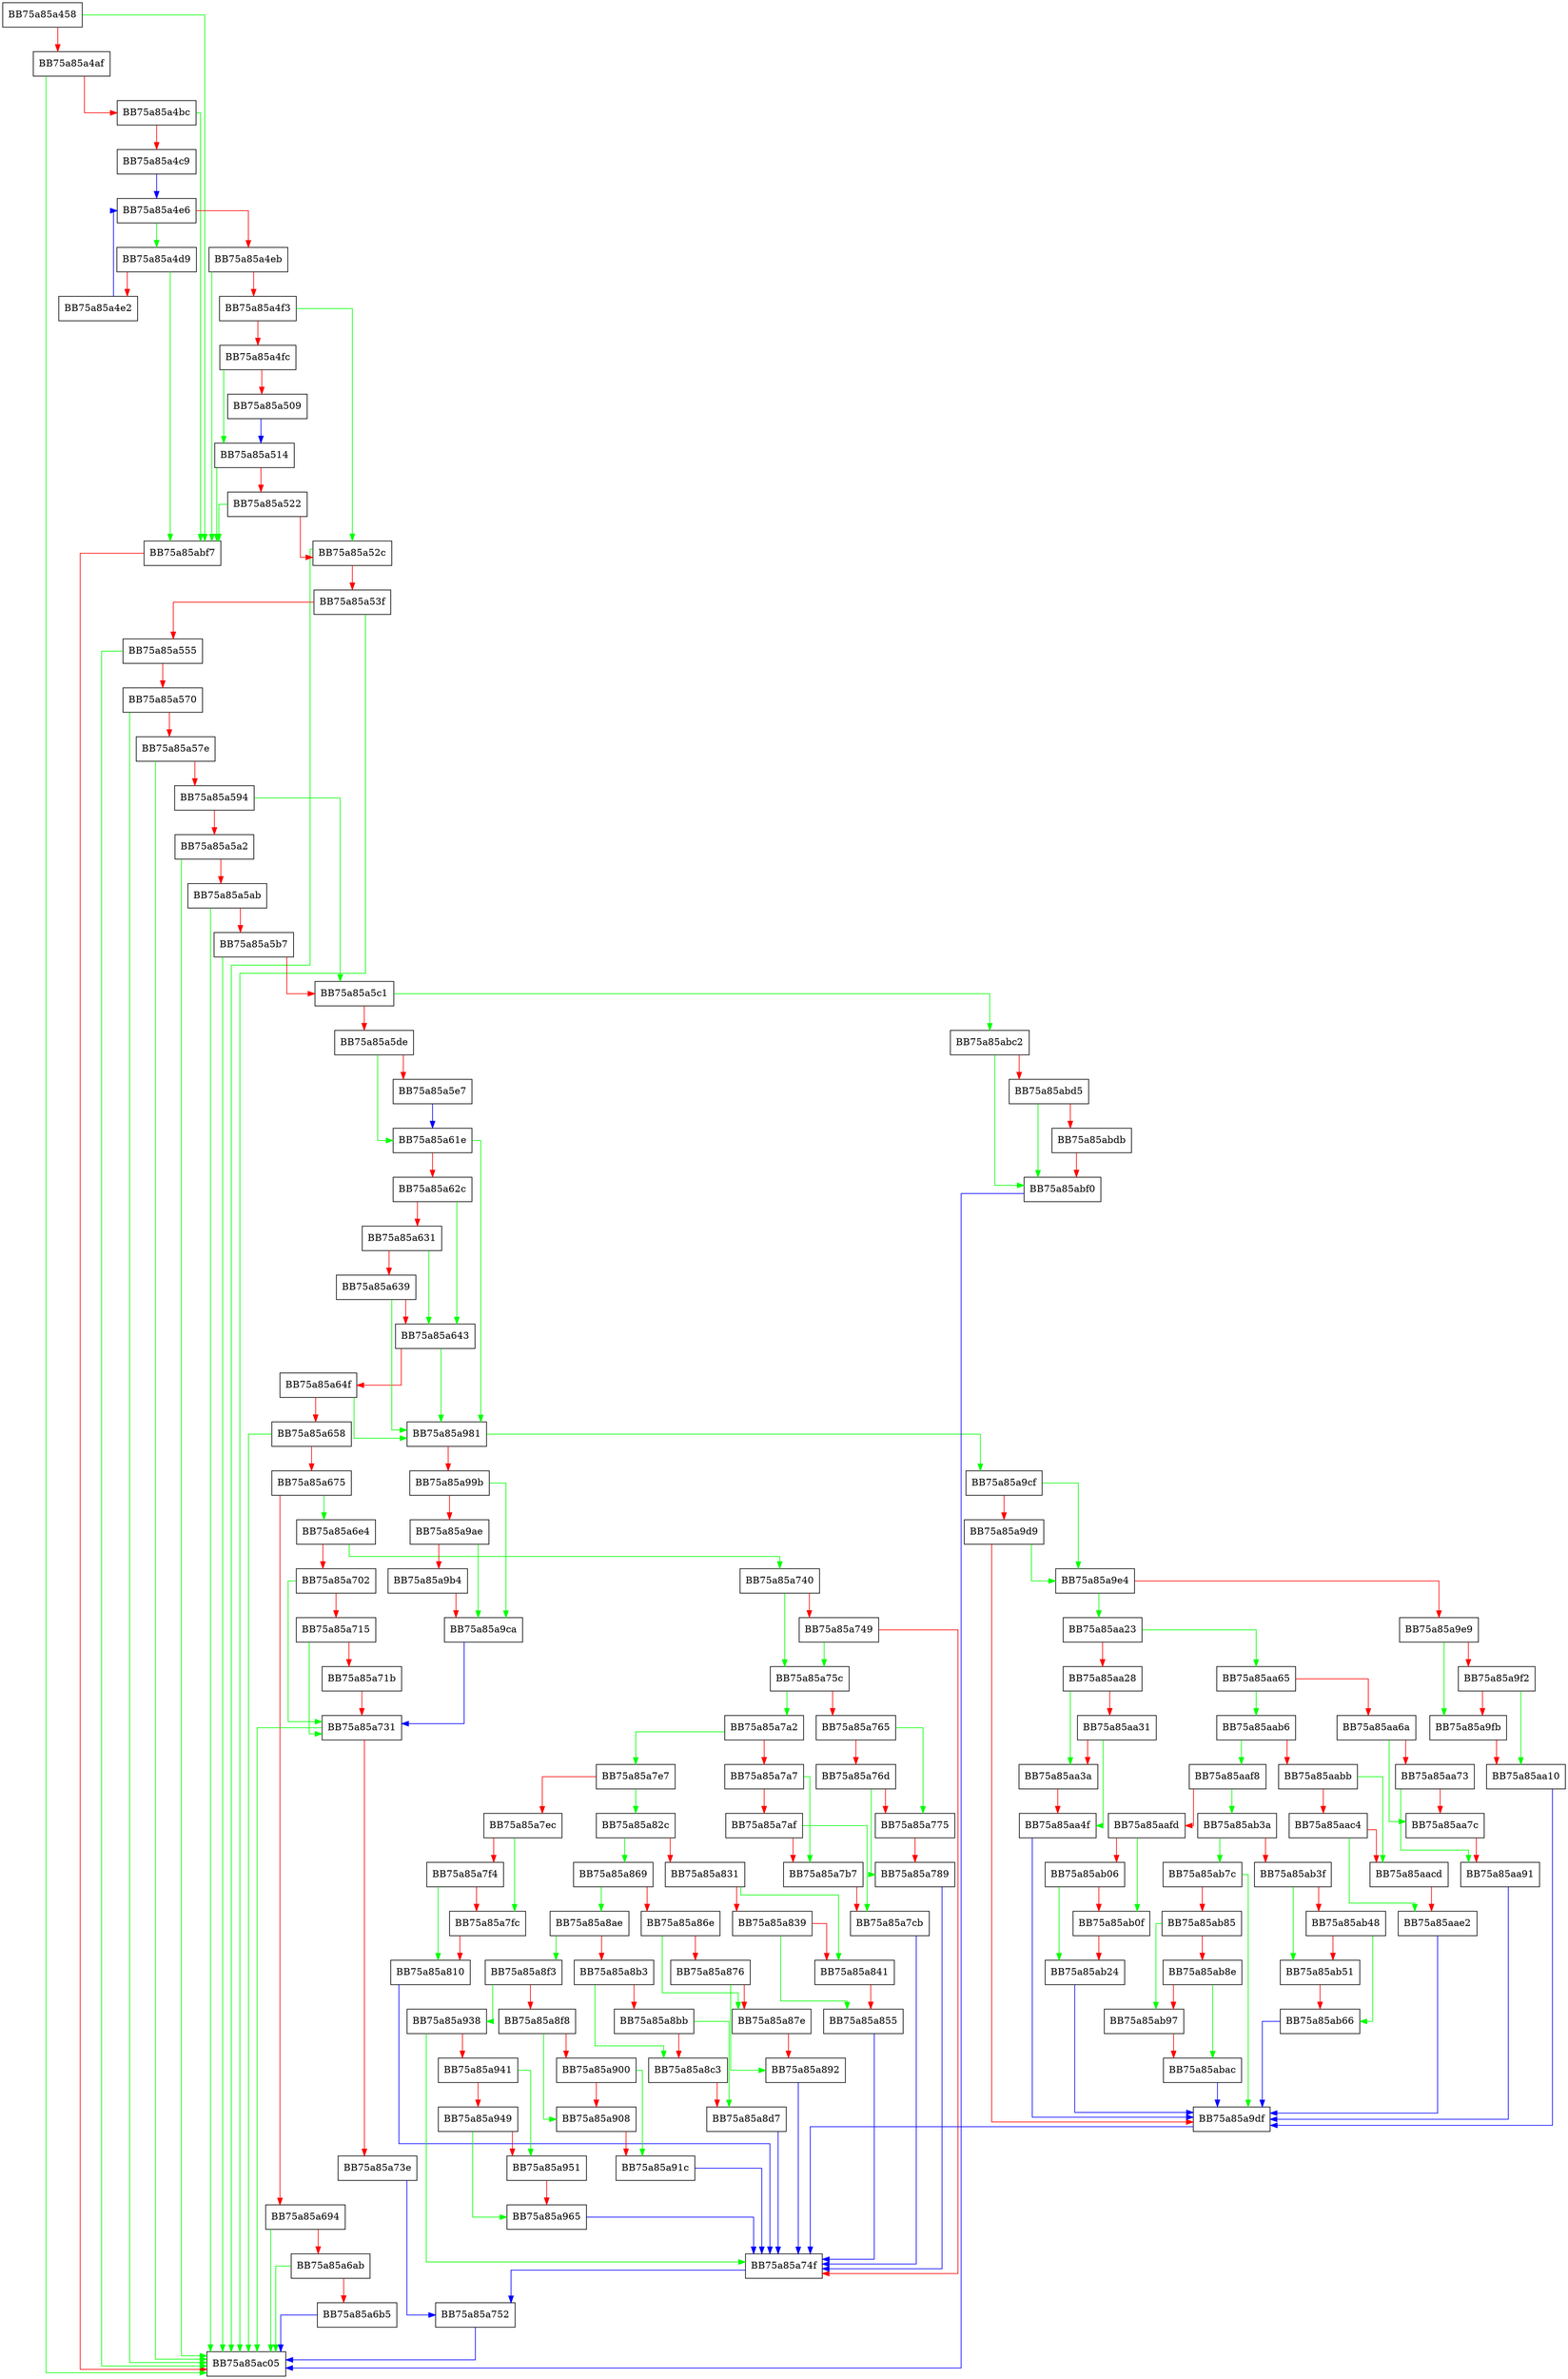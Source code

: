 digraph ProcessEtwEvent {
  node [shape="box"];
  graph [splines=ortho];
  BB75a85a458 -> BB75a85abf7 [color="green"];
  BB75a85a458 -> BB75a85a4af [color="red"];
  BB75a85a4af -> BB75a85ac05 [color="green"];
  BB75a85a4af -> BB75a85a4bc [color="red"];
  BB75a85a4bc -> BB75a85abf7 [color="green"];
  BB75a85a4bc -> BB75a85a4c9 [color="red"];
  BB75a85a4c9 -> BB75a85a4e6 [color="blue"];
  BB75a85a4d9 -> BB75a85abf7 [color="green"];
  BB75a85a4d9 -> BB75a85a4e2 [color="red"];
  BB75a85a4e2 -> BB75a85a4e6 [color="blue"];
  BB75a85a4e6 -> BB75a85a4d9 [color="green"];
  BB75a85a4e6 -> BB75a85a4eb [color="red"];
  BB75a85a4eb -> BB75a85abf7 [color="green"];
  BB75a85a4eb -> BB75a85a4f3 [color="red"];
  BB75a85a4f3 -> BB75a85a52c [color="green"];
  BB75a85a4f3 -> BB75a85a4fc [color="red"];
  BB75a85a4fc -> BB75a85a514 [color="green"];
  BB75a85a4fc -> BB75a85a509 [color="red"];
  BB75a85a509 -> BB75a85a514 [color="blue"];
  BB75a85a514 -> BB75a85abf7 [color="green"];
  BB75a85a514 -> BB75a85a522 [color="red"];
  BB75a85a522 -> BB75a85abf7 [color="green"];
  BB75a85a522 -> BB75a85a52c [color="red"];
  BB75a85a52c -> BB75a85ac05 [color="green"];
  BB75a85a52c -> BB75a85a53f [color="red"];
  BB75a85a53f -> BB75a85ac05 [color="green"];
  BB75a85a53f -> BB75a85a555 [color="red"];
  BB75a85a555 -> BB75a85ac05 [color="green"];
  BB75a85a555 -> BB75a85a570 [color="red"];
  BB75a85a570 -> BB75a85ac05 [color="green"];
  BB75a85a570 -> BB75a85a57e [color="red"];
  BB75a85a57e -> BB75a85ac05 [color="green"];
  BB75a85a57e -> BB75a85a594 [color="red"];
  BB75a85a594 -> BB75a85a5c1 [color="green"];
  BB75a85a594 -> BB75a85a5a2 [color="red"];
  BB75a85a5a2 -> BB75a85ac05 [color="green"];
  BB75a85a5a2 -> BB75a85a5ab [color="red"];
  BB75a85a5ab -> BB75a85ac05 [color="green"];
  BB75a85a5ab -> BB75a85a5b7 [color="red"];
  BB75a85a5b7 -> BB75a85ac05 [color="green"];
  BB75a85a5b7 -> BB75a85a5c1 [color="red"];
  BB75a85a5c1 -> BB75a85abc2 [color="green"];
  BB75a85a5c1 -> BB75a85a5de [color="red"];
  BB75a85a5de -> BB75a85a61e [color="green"];
  BB75a85a5de -> BB75a85a5e7 [color="red"];
  BB75a85a5e7 -> BB75a85a61e [color="blue"];
  BB75a85a61e -> BB75a85a981 [color="green"];
  BB75a85a61e -> BB75a85a62c [color="red"];
  BB75a85a62c -> BB75a85a643 [color="green"];
  BB75a85a62c -> BB75a85a631 [color="red"];
  BB75a85a631 -> BB75a85a643 [color="green"];
  BB75a85a631 -> BB75a85a639 [color="red"];
  BB75a85a639 -> BB75a85a981 [color="green"];
  BB75a85a639 -> BB75a85a643 [color="red"];
  BB75a85a643 -> BB75a85a981 [color="green"];
  BB75a85a643 -> BB75a85a64f [color="red"];
  BB75a85a64f -> BB75a85a981 [color="green"];
  BB75a85a64f -> BB75a85a658 [color="red"];
  BB75a85a658 -> BB75a85ac05 [color="green"];
  BB75a85a658 -> BB75a85a675 [color="red"];
  BB75a85a675 -> BB75a85a6e4 [color="green"];
  BB75a85a675 -> BB75a85a694 [color="red"];
  BB75a85a694 -> BB75a85ac05 [color="green"];
  BB75a85a694 -> BB75a85a6ab [color="red"];
  BB75a85a6ab -> BB75a85ac05 [color="green"];
  BB75a85a6ab -> BB75a85a6b5 [color="red"];
  BB75a85a6b5 -> BB75a85ac05 [color="blue"];
  BB75a85a6e4 -> BB75a85a740 [color="green"];
  BB75a85a6e4 -> BB75a85a702 [color="red"];
  BB75a85a702 -> BB75a85a731 [color="green"];
  BB75a85a702 -> BB75a85a715 [color="red"];
  BB75a85a715 -> BB75a85a731 [color="green"];
  BB75a85a715 -> BB75a85a71b [color="red"];
  BB75a85a71b -> BB75a85a731 [color="red"];
  BB75a85a731 -> BB75a85ac05 [color="green"];
  BB75a85a731 -> BB75a85a73e [color="red"];
  BB75a85a73e -> BB75a85a752 [color="blue"];
  BB75a85a740 -> BB75a85a75c [color="green"];
  BB75a85a740 -> BB75a85a749 [color="red"];
  BB75a85a749 -> BB75a85a75c [color="green"];
  BB75a85a749 -> BB75a85a74f [color="red"];
  BB75a85a74f -> BB75a85a752 [color="blue"];
  BB75a85a752 -> BB75a85ac05 [color="blue"];
  BB75a85a75c -> BB75a85a7a2 [color="green"];
  BB75a85a75c -> BB75a85a765 [color="red"];
  BB75a85a765 -> BB75a85a775 [color="green"];
  BB75a85a765 -> BB75a85a76d [color="red"];
  BB75a85a76d -> BB75a85a789 [color="green"];
  BB75a85a76d -> BB75a85a775 [color="red"];
  BB75a85a775 -> BB75a85a789 [color="red"];
  BB75a85a789 -> BB75a85a74f [color="blue"];
  BB75a85a7a2 -> BB75a85a7e7 [color="green"];
  BB75a85a7a2 -> BB75a85a7a7 [color="red"];
  BB75a85a7a7 -> BB75a85a7b7 [color="green"];
  BB75a85a7a7 -> BB75a85a7af [color="red"];
  BB75a85a7af -> BB75a85a7cb [color="green"];
  BB75a85a7af -> BB75a85a7b7 [color="red"];
  BB75a85a7b7 -> BB75a85a7cb [color="red"];
  BB75a85a7cb -> BB75a85a74f [color="blue"];
  BB75a85a7e7 -> BB75a85a82c [color="green"];
  BB75a85a7e7 -> BB75a85a7ec [color="red"];
  BB75a85a7ec -> BB75a85a7fc [color="green"];
  BB75a85a7ec -> BB75a85a7f4 [color="red"];
  BB75a85a7f4 -> BB75a85a810 [color="green"];
  BB75a85a7f4 -> BB75a85a7fc [color="red"];
  BB75a85a7fc -> BB75a85a810 [color="red"];
  BB75a85a810 -> BB75a85a74f [color="blue"];
  BB75a85a82c -> BB75a85a869 [color="green"];
  BB75a85a82c -> BB75a85a831 [color="red"];
  BB75a85a831 -> BB75a85a841 [color="green"];
  BB75a85a831 -> BB75a85a839 [color="red"];
  BB75a85a839 -> BB75a85a855 [color="green"];
  BB75a85a839 -> BB75a85a841 [color="red"];
  BB75a85a841 -> BB75a85a855 [color="red"];
  BB75a85a855 -> BB75a85a74f [color="blue"];
  BB75a85a869 -> BB75a85a8ae [color="green"];
  BB75a85a869 -> BB75a85a86e [color="red"];
  BB75a85a86e -> BB75a85a87e [color="green"];
  BB75a85a86e -> BB75a85a876 [color="red"];
  BB75a85a876 -> BB75a85a892 [color="green"];
  BB75a85a876 -> BB75a85a87e [color="red"];
  BB75a85a87e -> BB75a85a892 [color="red"];
  BB75a85a892 -> BB75a85a74f [color="blue"];
  BB75a85a8ae -> BB75a85a8f3 [color="green"];
  BB75a85a8ae -> BB75a85a8b3 [color="red"];
  BB75a85a8b3 -> BB75a85a8c3 [color="green"];
  BB75a85a8b3 -> BB75a85a8bb [color="red"];
  BB75a85a8bb -> BB75a85a8d7 [color="green"];
  BB75a85a8bb -> BB75a85a8c3 [color="red"];
  BB75a85a8c3 -> BB75a85a8d7 [color="red"];
  BB75a85a8d7 -> BB75a85a74f [color="blue"];
  BB75a85a8f3 -> BB75a85a938 [color="green"];
  BB75a85a8f3 -> BB75a85a8f8 [color="red"];
  BB75a85a8f8 -> BB75a85a908 [color="green"];
  BB75a85a8f8 -> BB75a85a900 [color="red"];
  BB75a85a900 -> BB75a85a91c [color="green"];
  BB75a85a900 -> BB75a85a908 [color="red"];
  BB75a85a908 -> BB75a85a91c [color="red"];
  BB75a85a91c -> BB75a85a74f [color="blue"];
  BB75a85a938 -> BB75a85a74f [color="green"];
  BB75a85a938 -> BB75a85a941 [color="red"];
  BB75a85a941 -> BB75a85a951 [color="green"];
  BB75a85a941 -> BB75a85a949 [color="red"];
  BB75a85a949 -> BB75a85a965 [color="green"];
  BB75a85a949 -> BB75a85a951 [color="red"];
  BB75a85a951 -> BB75a85a965 [color="red"];
  BB75a85a965 -> BB75a85a74f [color="blue"];
  BB75a85a981 -> BB75a85a9cf [color="green"];
  BB75a85a981 -> BB75a85a99b [color="red"];
  BB75a85a99b -> BB75a85a9ca [color="green"];
  BB75a85a99b -> BB75a85a9ae [color="red"];
  BB75a85a9ae -> BB75a85a9ca [color="green"];
  BB75a85a9ae -> BB75a85a9b4 [color="red"];
  BB75a85a9b4 -> BB75a85a9ca [color="red"];
  BB75a85a9ca -> BB75a85a731 [color="blue"];
  BB75a85a9cf -> BB75a85a9e4 [color="green"];
  BB75a85a9cf -> BB75a85a9d9 [color="red"];
  BB75a85a9d9 -> BB75a85a9e4 [color="green"];
  BB75a85a9d9 -> BB75a85a9df [color="red"];
  BB75a85a9df -> BB75a85a74f [color="blue"];
  BB75a85a9e4 -> BB75a85aa23 [color="green"];
  BB75a85a9e4 -> BB75a85a9e9 [color="red"];
  BB75a85a9e9 -> BB75a85a9fb [color="green"];
  BB75a85a9e9 -> BB75a85a9f2 [color="red"];
  BB75a85a9f2 -> BB75a85aa10 [color="green"];
  BB75a85a9f2 -> BB75a85a9fb [color="red"];
  BB75a85a9fb -> BB75a85aa10 [color="red"];
  BB75a85aa10 -> BB75a85a9df [color="blue"];
  BB75a85aa23 -> BB75a85aa65 [color="green"];
  BB75a85aa23 -> BB75a85aa28 [color="red"];
  BB75a85aa28 -> BB75a85aa3a [color="green"];
  BB75a85aa28 -> BB75a85aa31 [color="red"];
  BB75a85aa31 -> BB75a85aa4f [color="green"];
  BB75a85aa31 -> BB75a85aa3a [color="red"];
  BB75a85aa3a -> BB75a85aa4f [color="red"];
  BB75a85aa4f -> BB75a85a9df [color="blue"];
  BB75a85aa65 -> BB75a85aab6 [color="green"];
  BB75a85aa65 -> BB75a85aa6a [color="red"];
  BB75a85aa6a -> BB75a85aa7c [color="green"];
  BB75a85aa6a -> BB75a85aa73 [color="red"];
  BB75a85aa73 -> BB75a85aa91 [color="green"];
  BB75a85aa73 -> BB75a85aa7c [color="red"];
  BB75a85aa7c -> BB75a85aa91 [color="red"];
  BB75a85aa91 -> BB75a85a9df [color="blue"];
  BB75a85aab6 -> BB75a85aaf8 [color="green"];
  BB75a85aab6 -> BB75a85aabb [color="red"];
  BB75a85aabb -> BB75a85aacd [color="green"];
  BB75a85aabb -> BB75a85aac4 [color="red"];
  BB75a85aac4 -> BB75a85aae2 [color="green"];
  BB75a85aac4 -> BB75a85aacd [color="red"];
  BB75a85aacd -> BB75a85aae2 [color="red"];
  BB75a85aae2 -> BB75a85a9df [color="blue"];
  BB75a85aaf8 -> BB75a85ab3a [color="green"];
  BB75a85aaf8 -> BB75a85aafd [color="red"];
  BB75a85aafd -> BB75a85ab0f [color="green"];
  BB75a85aafd -> BB75a85ab06 [color="red"];
  BB75a85ab06 -> BB75a85ab24 [color="green"];
  BB75a85ab06 -> BB75a85ab0f [color="red"];
  BB75a85ab0f -> BB75a85ab24 [color="red"];
  BB75a85ab24 -> BB75a85a9df [color="blue"];
  BB75a85ab3a -> BB75a85ab7c [color="green"];
  BB75a85ab3a -> BB75a85ab3f [color="red"];
  BB75a85ab3f -> BB75a85ab51 [color="green"];
  BB75a85ab3f -> BB75a85ab48 [color="red"];
  BB75a85ab48 -> BB75a85ab66 [color="green"];
  BB75a85ab48 -> BB75a85ab51 [color="red"];
  BB75a85ab51 -> BB75a85ab66 [color="red"];
  BB75a85ab66 -> BB75a85a9df [color="blue"];
  BB75a85ab7c -> BB75a85a9df [color="green"];
  BB75a85ab7c -> BB75a85ab85 [color="red"];
  BB75a85ab85 -> BB75a85ab97 [color="green"];
  BB75a85ab85 -> BB75a85ab8e [color="red"];
  BB75a85ab8e -> BB75a85abac [color="green"];
  BB75a85ab8e -> BB75a85ab97 [color="red"];
  BB75a85ab97 -> BB75a85abac [color="red"];
  BB75a85abac -> BB75a85a9df [color="blue"];
  BB75a85abc2 -> BB75a85abf0 [color="green"];
  BB75a85abc2 -> BB75a85abd5 [color="red"];
  BB75a85abd5 -> BB75a85abf0 [color="green"];
  BB75a85abd5 -> BB75a85abdb [color="red"];
  BB75a85abdb -> BB75a85abf0 [color="red"];
  BB75a85abf0 -> BB75a85ac05 [color="blue"];
  BB75a85abf7 -> BB75a85ac05 [color="red"];
}